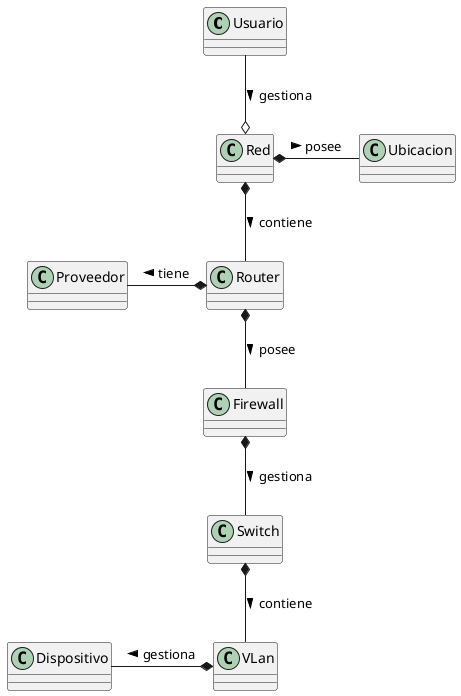 @startuml
class Usuario
class Red
class Router
class Ubicacion
class Firewall
class Switch
class Dispositivo

Usuario --o Red : gestiona >


Red *-r- Ubicacion : posee >
Red *-- Router : contiene >
Router *-l- Proveedor : tiene >

Router *-- Firewall : posee >
Firewall *-- Switch : gestiona >

Switch *-- VLan : contiene >
VLan *-l- Dispositivo : gestiona >


@enduml